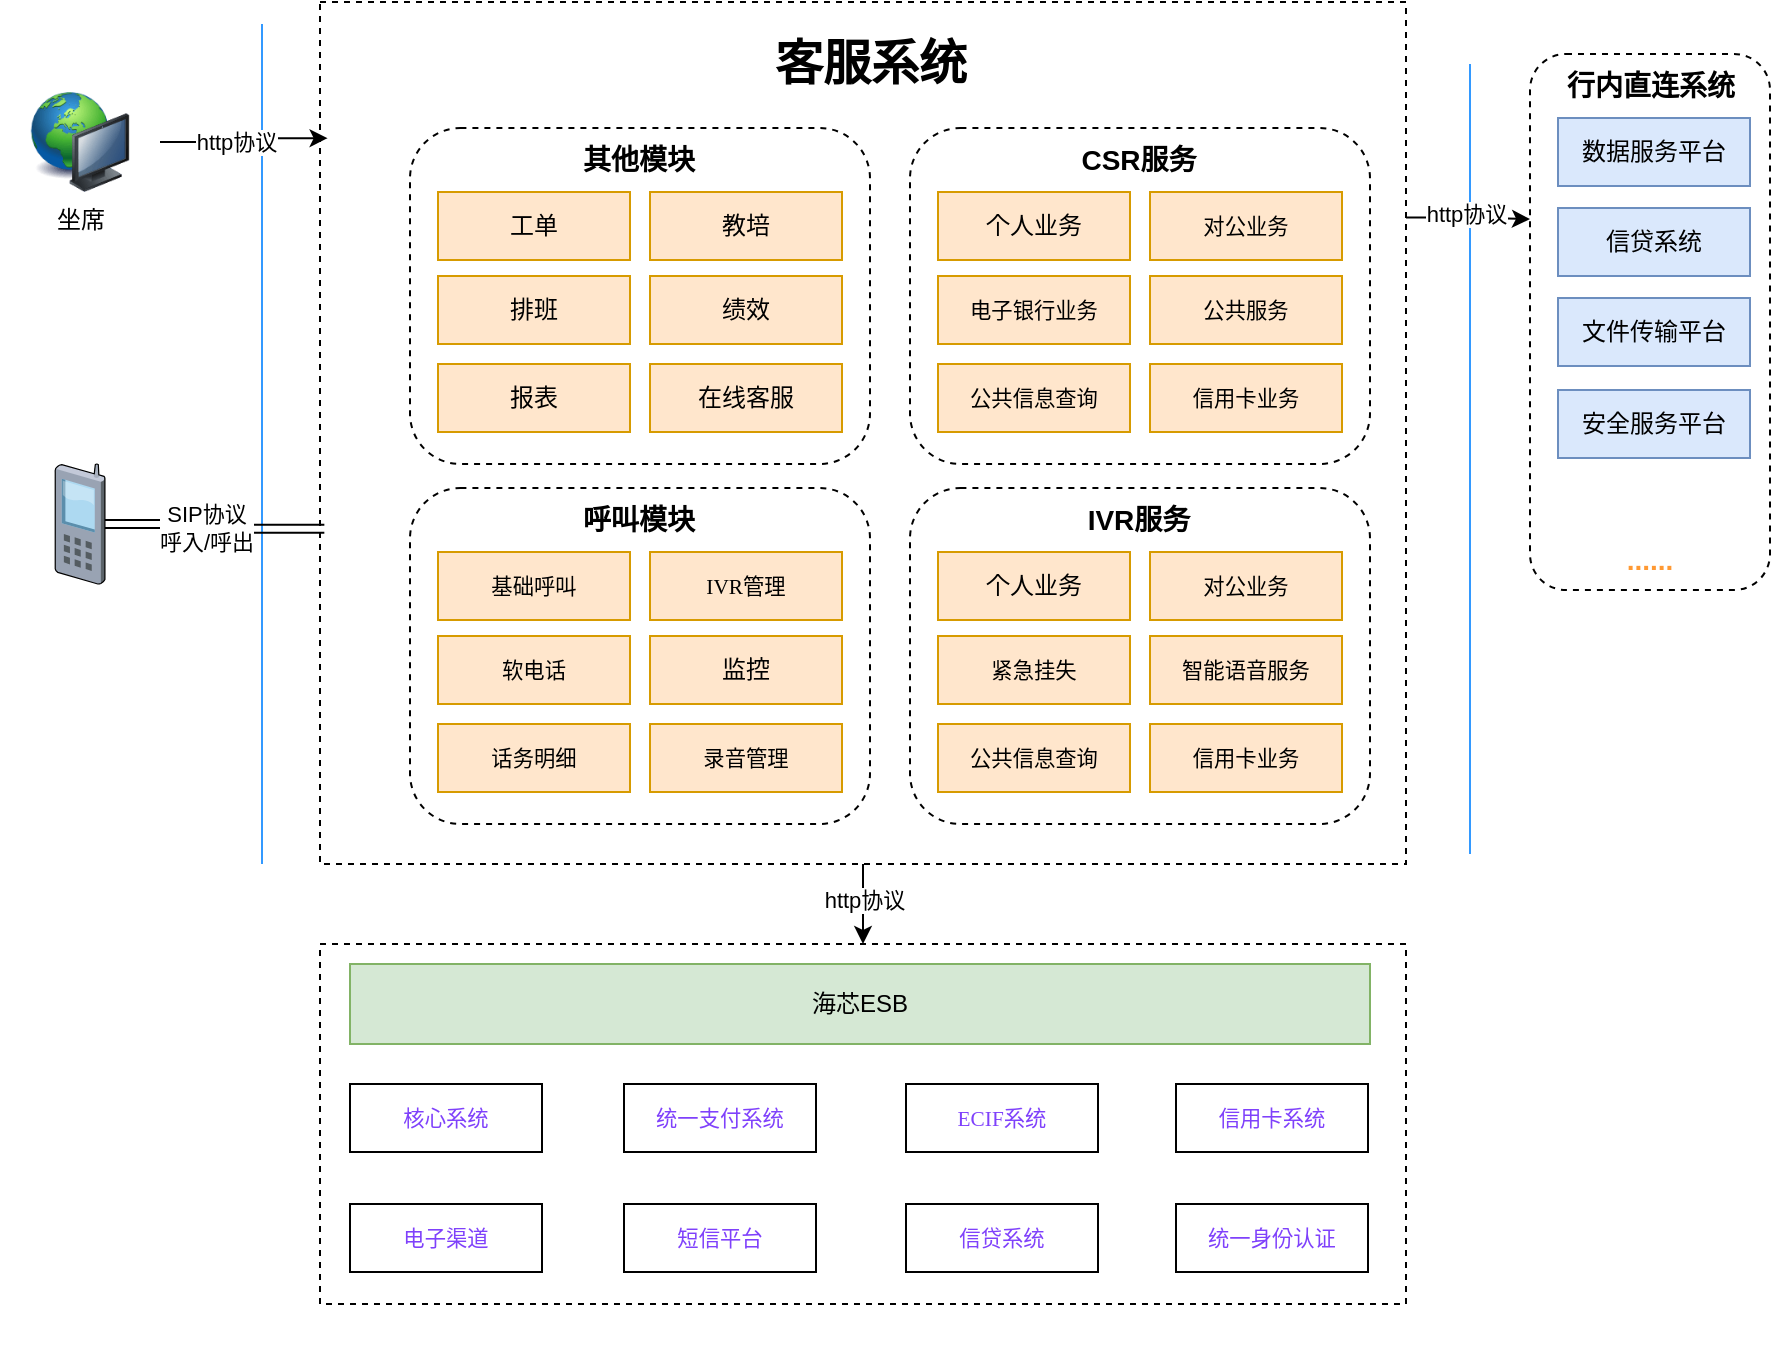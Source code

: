 <mxfile version="25.0.3">
  <diagram name="第 1 页" id="z1AS-CnwqjCaLJEhdLgM">
    <mxGraphModel dx="1172" dy="592" grid="1" gridSize="10" guides="1" tooltips="1" connect="1" arrows="1" fold="1" page="1" pageScale="1" pageWidth="827" pageHeight="1169" math="0" shadow="0">
      <root>
        <mxCell id="0" />
        <mxCell id="1" parent="0" />
        <mxCell id="5twSuYtWL3Y_KQBoELRt-119" style="edgeStyle=orthogonalEdgeStyle;rounded=0;orthogonalLoop=1;jettySize=auto;html=1;exitX=0.5;exitY=1;exitDx=0;exitDy=0;" edge="1" parent="1" source="5twSuYtWL3Y_KQBoELRt-1" target="5twSuYtWL3Y_KQBoELRt-108">
          <mxGeometry relative="1" as="geometry">
            <mxPoint x="436.235" y="510" as="targetPoint" />
          </mxGeometry>
        </mxCell>
        <mxCell id="5twSuYtWL3Y_KQBoELRt-121" value="http协议" style="edgeLabel;html=1;align=center;verticalAlign=middle;resizable=0;points=[];" vertex="1" connectable="0" parent="5twSuYtWL3Y_KQBoELRt-119">
          <mxGeometry x="-0.185" y="4" relative="1" as="geometry">
            <mxPoint x="-4" y="1" as="offset" />
          </mxGeometry>
        </mxCell>
        <mxCell id="5twSuYtWL3Y_KQBoELRt-1" value="" style="rounded=0;whiteSpace=wrap;html=1;dashed=1;align=center;glass=0;shadow=0;" vertex="1" parent="1">
          <mxGeometry x="165" y="29" width="543" height="431" as="geometry" />
        </mxCell>
        <mxCell id="5twSuYtWL3Y_KQBoELRt-5" value="坐席" style="image;html=1;image=img/lib/clip_art/computers/Network_128x128.png" vertex="1" parent="1">
          <mxGeometry x="5" y="74" width="80" height="50" as="geometry" />
        </mxCell>
        <mxCell id="5twSuYtWL3Y_KQBoELRt-6" value="" style="endArrow=none;html=1;rounded=0;fillColor=#dae8fc;strokeColor=#3399FF;" edge="1" parent="1">
          <mxGeometry width="50" height="50" relative="1" as="geometry">
            <mxPoint x="136" y="460" as="sourcePoint" />
            <mxPoint x="136" y="40" as="targetPoint" />
          </mxGeometry>
        </mxCell>
        <mxCell id="5twSuYtWL3Y_KQBoELRt-9" value="客服系统" style="text;strokeColor=none;fillColor=none;html=1;fontSize=24;fontStyle=1;verticalAlign=middle;align=center;" vertex="1" parent="1">
          <mxGeometry x="330" y="40" width="220" height="40" as="geometry" />
        </mxCell>
        <mxCell id="5twSuYtWL3Y_KQBoELRt-41" value="" style="endArrow=none;html=1;rounded=0;fillColor=#dae8fc;strokeColor=#3399FF;" edge="1" parent="1">
          <mxGeometry width="50" height="50" relative="1" as="geometry">
            <mxPoint x="740" y="455" as="sourcePoint" />
            <mxPoint x="740" y="60" as="targetPoint" />
          </mxGeometry>
        </mxCell>
        <mxCell id="5twSuYtWL3Y_KQBoELRt-45" value="" style="group" vertex="1" connectable="0" parent="1">
          <mxGeometry x="770" y="53" width="120" height="270" as="geometry" />
        </mxCell>
        <mxCell id="5twSuYtWL3Y_KQBoELRt-46" value="" style="rounded=1;whiteSpace=wrap;html=1;dashed=1;" vertex="1" parent="5twSuYtWL3Y_KQBoELRt-45">
          <mxGeometry y="2" width="120" height="268" as="geometry" />
        </mxCell>
        <mxCell id="5twSuYtWL3Y_KQBoELRt-47" value="&lt;font style=&quot;font-size: 14px;&quot;&gt;行内直连系统&lt;/font&gt;" style="text;strokeColor=none;fillColor=none;html=1;fontSize=24;fontStyle=1;verticalAlign=middle;align=center;" vertex="1" parent="5twSuYtWL3Y_KQBoELRt-45">
          <mxGeometry x="10" width="100" height="30" as="geometry" />
        </mxCell>
        <mxCell id="5twSuYtWL3Y_KQBoELRt-48" value="数据服务平台" style="rounded=0;whiteSpace=wrap;html=1;fillColor=#dae8fc;strokeColor=#6c8ebf;" vertex="1" parent="5twSuYtWL3Y_KQBoELRt-45">
          <mxGeometry x="14" y="34" width="96" height="34" as="geometry" />
        </mxCell>
        <mxCell id="5twSuYtWL3Y_KQBoELRt-49" value="信贷系统" style="rounded=0;whiteSpace=wrap;html=1;fillColor=#dae8fc;strokeColor=#6c8ebf;" vertex="1" parent="5twSuYtWL3Y_KQBoELRt-45">
          <mxGeometry x="14" y="79" width="96" height="34" as="geometry" />
        </mxCell>
        <mxCell id="5twSuYtWL3Y_KQBoELRt-50" value="......" style="text;html=1;strokeColor=none;fillColor=none;align=center;verticalAlign=middle;whiteSpace=wrap;rounded=0;fontStyle=1;fontColor=#FF9933;fontSize=14;" vertex="1" parent="5twSuYtWL3Y_KQBoELRt-45">
          <mxGeometry x="30" y="240" width="60" height="30" as="geometry" />
        </mxCell>
        <mxCell id="5twSuYtWL3Y_KQBoELRt-52" value="文件传输平台" style="rounded=0;whiteSpace=wrap;html=1;fillColor=#dae8fc;strokeColor=#6c8ebf;" vertex="1" parent="5twSuYtWL3Y_KQBoELRt-45">
          <mxGeometry x="14" y="124" width="96" height="34" as="geometry" />
        </mxCell>
        <mxCell id="5twSuYtWL3Y_KQBoELRt-53" value="安全服务平台" style="rounded=0;whiteSpace=wrap;html=1;fillColor=#dae8fc;strokeColor=#6c8ebf;" vertex="1" parent="5twSuYtWL3Y_KQBoELRt-45">
          <mxGeometry x="14" y="170" width="96" height="34" as="geometry" />
        </mxCell>
        <mxCell id="5twSuYtWL3Y_KQBoELRt-59" value="" style="group" vertex="1" connectable="0" parent="1">
          <mxGeometry x="210" y="90" width="230" height="170" as="geometry" />
        </mxCell>
        <mxCell id="5twSuYtWL3Y_KQBoELRt-25" value="" style="rounded=1;whiteSpace=wrap;html=1;dashed=1;" vertex="1" parent="5twSuYtWL3Y_KQBoELRt-59">
          <mxGeometry y="2" width="230" height="168" as="geometry" />
        </mxCell>
        <mxCell id="5twSuYtWL3Y_KQBoELRt-26" value="&lt;font style=&quot;font-size: 14px;&quot;&gt;其他模块&lt;/font&gt;" style="text;strokeColor=none;fillColor=none;html=1;fontSize=24;fontStyle=1;verticalAlign=middle;align=center;" vertex="1" parent="5twSuYtWL3Y_KQBoELRt-59">
          <mxGeometry x="64" width="100" height="30" as="geometry" />
        </mxCell>
        <mxCell id="5twSuYtWL3Y_KQBoELRt-27" value="工单" style="rounded=0;whiteSpace=wrap;html=1;fillColor=#ffe6cc;strokeColor=#d79b00;" vertex="1" parent="5twSuYtWL3Y_KQBoELRt-59">
          <mxGeometry x="14" y="34" width="96" height="34" as="geometry" />
        </mxCell>
        <mxCell id="5twSuYtWL3Y_KQBoELRt-28" value="排班" style="rounded=0;whiteSpace=wrap;html=1;fillColor=#ffe6cc;strokeColor=#d79b00;" vertex="1" parent="5twSuYtWL3Y_KQBoELRt-59">
          <mxGeometry x="14" y="76" width="96" height="34" as="geometry" />
        </mxCell>
        <mxCell id="5twSuYtWL3Y_KQBoELRt-54" value="教培" style="rounded=0;whiteSpace=wrap;html=1;fillColor=#ffe6cc;strokeColor=#d79b00;" vertex="1" parent="5twSuYtWL3Y_KQBoELRt-59">
          <mxGeometry x="120" y="34" width="96" height="34" as="geometry" />
        </mxCell>
        <mxCell id="5twSuYtWL3Y_KQBoELRt-56" value="绩效" style="rounded=0;whiteSpace=wrap;html=1;fillColor=#ffe6cc;strokeColor=#d79b00;" vertex="1" parent="5twSuYtWL3Y_KQBoELRt-59">
          <mxGeometry x="120" y="76" width="96" height="34" as="geometry" />
        </mxCell>
        <mxCell id="5twSuYtWL3Y_KQBoELRt-57" value="报表" style="rounded=0;whiteSpace=wrap;html=1;fillColor=#ffe6cc;strokeColor=#d79b00;" vertex="1" parent="5twSuYtWL3Y_KQBoELRt-59">
          <mxGeometry x="14" y="120" width="96" height="34" as="geometry" />
        </mxCell>
        <mxCell id="5twSuYtWL3Y_KQBoELRt-58" value="在线客服" style="rounded=0;whiteSpace=wrap;html=1;fillColor=#ffe6cc;strokeColor=#d79b00;" vertex="1" parent="5twSuYtWL3Y_KQBoELRt-59">
          <mxGeometry x="120" y="120" width="96" height="34" as="geometry" />
        </mxCell>
        <mxCell id="5twSuYtWL3Y_KQBoELRt-60" value="" style="group;fontColor=default;" vertex="1" connectable="0" parent="1">
          <mxGeometry x="460" y="90" width="230" height="170" as="geometry" />
        </mxCell>
        <mxCell id="5twSuYtWL3Y_KQBoELRt-61" value="" style="rounded=1;whiteSpace=wrap;html=1;dashed=1;" vertex="1" parent="5twSuYtWL3Y_KQBoELRt-60">
          <mxGeometry y="2" width="230" height="168" as="geometry" />
        </mxCell>
        <mxCell id="5twSuYtWL3Y_KQBoELRt-62" value="&lt;font style=&quot;font-size: 14px;&quot;&gt;CSR服务&lt;/font&gt;" style="text;strokeColor=none;fillColor=none;html=1;fontSize=24;fontStyle=1;verticalAlign=middle;align=center;" vertex="1" parent="5twSuYtWL3Y_KQBoELRt-60">
          <mxGeometry x="64" width="100" height="30" as="geometry" />
        </mxCell>
        <mxCell id="5twSuYtWL3Y_KQBoELRt-63" value="个人业务" style="rounded=0;whiteSpace=wrap;html=1;fillColor=#ffe6cc;strokeColor=#d79b00;" vertex="1" parent="5twSuYtWL3Y_KQBoELRt-60">
          <mxGeometry x="14" y="34" width="96" height="34" as="geometry" />
        </mxCell>
        <mxCell id="5twSuYtWL3Y_KQBoELRt-64" value="&lt;span style=&quot;font-family: &amp;quot;Microsoft YaHei&amp;quot;; font-size: 8pt; background-color: transparent;&quot;&gt;电子银行业务&lt;/span&gt;" style="rounded=0;whiteSpace=wrap;html=1;fillColor=#ffe6cc;strokeColor=#d79b00;fontColor=default;" vertex="1" parent="5twSuYtWL3Y_KQBoELRt-60">
          <mxGeometry x="14" y="76" width="96" height="34" as="geometry" />
        </mxCell>
        <mxCell id="5twSuYtWL3Y_KQBoELRt-65" value="&lt;span style=&quot;font-family: &amp;quot;Microsoft YaHei&amp;quot;; font-size: 8pt; background-color: transparent;&quot;&gt;对公业务&lt;/span&gt;" style="rounded=0;whiteSpace=wrap;html=1;fillColor=#ffe6cc;strokeColor=#d79b00;fontColor=default;" vertex="1" parent="5twSuYtWL3Y_KQBoELRt-60">
          <mxGeometry x="120" y="34" width="96" height="34" as="geometry" />
        </mxCell>
        <mxCell id="5twSuYtWL3Y_KQBoELRt-66" value="&lt;span style=&quot;font-family: &amp;quot;Microsoft YaHei&amp;quot;; font-size: 8pt; background-color: transparent;&quot;&gt;公共服务&lt;/span&gt;" style="rounded=0;whiteSpace=wrap;html=1;fillColor=#ffe6cc;strokeColor=#d79b00;fontColor=default;" vertex="1" parent="5twSuYtWL3Y_KQBoELRt-60">
          <mxGeometry x="120" y="76" width="96" height="34" as="geometry" />
        </mxCell>
        <mxCell id="5twSuYtWL3Y_KQBoELRt-67" value="&lt;span style=&quot;font-family: &amp;quot;Microsoft YaHei&amp;quot;; font-size: 8pt; background-color: transparent;&quot;&gt;公共信息查询&lt;/span&gt;" style="rounded=0;whiteSpace=wrap;html=1;fillColor=#ffe6cc;strokeColor=#d79b00;fontColor=default;" vertex="1" parent="5twSuYtWL3Y_KQBoELRt-60">
          <mxGeometry x="14" y="120" width="96" height="34" as="geometry" />
        </mxCell>
        <mxCell id="5twSuYtWL3Y_KQBoELRt-68" value="&lt;span style=&quot;font-family: &amp;quot;Microsoft YaHei&amp;quot;; font-size: 8pt; background-color: transparent;&quot;&gt;信用卡业务&lt;/span&gt;" style="rounded=0;whiteSpace=wrap;html=1;fillColor=#ffe6cc;strokeColor=#d79b00;fontColor=default;" vertex="1" parent="5twSuYtWL3Y_KQBoELRt-60">
          <mxGeometry x="120" y="120" width="96" height="34" as="geometry" />
        </mxCell>
        <mxCell id="5twSuYtWL3Y_KQBoELRt-73" value="" style="group" vertex="1" connectable="0" parent="1">
          <mxGeometry x="210" y="270" width="230" height="170" as="geometry" />
        </mxCell>
        <mxCell id="5twSuYtWL3Y_KQBoELRt-74" value="" style="rounded=1;whiteSpace=wrap;html=1;dashed=1;" vertex="1" parent="5twSuYtWL3Y_KQBoELRt-73">
          <mxGeometry y="2" width="230" height="168" as="geometry" />
        </mxCell>
        <mxCell id="5twSuYtWL3Y_KQBoELRt-75" value="&lt;font style=&quot;font-size: 14px;&quot;&gt;呼叫模块&lt;/font&gt;" style="text;strokeColor=none;fillColor=none;html=1;fontSize=24;fontStyle=1;verticalAlign=middle;align=center;" vertex="1" parent="5twSuYtWL3Y_KQBoELRt-73">
          <mxGeometry x="64" width="100" height="30" as="geometry" />
        </mxCell>
        <mxCell id="5twSuYtWL3Y_KQBoELRt-76" value="&lt;span style=&quot;font-family: &amp;quot;Microsoft YaHei&amp;quot;; font-size: 8pt; background-color: transparent;&quot;&gt;基础呼叫&lt;/span&gt;" style="rounded=0;whiteSpace=wrap;html=1;fillColor=#ffe6cc;strokeColor=#d79b00;fontColor=#000000;" vertex="1" parent="5twSuYtWL3Y_KQBoELRt-73">
          <mxGeometry x="14" y="34" width="96" height="34" as="geometry" />
        </mxCell>
        <mxCell id="5twSuYtWL3Y_KQBoELRt-77" value="&lt;span style=&quot;font-family: &amp;quot;Microsoft YaHei&amp;quot;; font-size: 8pt; background-color: transparent;&quot;&gt;软电话&lt;/span&gt;" style="rounded=0;whiteSpace=wrap;html=1;fillColor=#ffe6cc;strokeColor=#d79b00;fontColor=#000000;" vertex="1" parent="5twSuYtWL3Y_KQBoELRt-73">
          <mxGeometry x="14" y="76" width="96" height="34" as="geometry" />
        </mxCell>
        <mxCell id="5twSuYtWL3Y_KQBoELRt-78" value="&lt;span style=&quot;font-family: &amp;quot;Microsoft YaHei&amp;quot;; font-size: 8pt; background-color: transparent;&quot;&gt;IVR管理&lt;/span&gt;" style="rounded=0;whiteSpace=wrap;html=1;fillColor=#ffe6cc;strokeColor=#d79b00;fontColor=#000000;" vertex="1" parent="5twSuYtWL3Y_KQBoELRt-73">
          <mxGeometry x="120" y="34" width="96" height="34" as="geometry" />
        </mxCell>
        <mxCell id="5twSuYtWL3Y_KQBoELRt-79" value="监控" style="rounded=0;whiteSpace=wrap;html=1;fillColor=#ffe6cc;strokeColor=#d79b00;" vertex="1" parent="5twSuYtWL3Y_KQBoELRt-73">
          <mxGeometry x="120" y="76" width="96" height="34" as="geometry" />
        </mxCell>
        <mxCell id="5twSuYtWL3Y_KQBoELRt-80" value="&lt;span style=&quot;font-family: &amp;quot;Microsoft YaHei&amp;quot;; font-size: 8pt; background-color: transparent;&quot;&gt;话务明细&lt;/span&gt;" style="rounded=0;whiteSpace=wrap;html=1;fillColor=#ffe6cc;strokeColor=#d79b00;fontColor=#000000;" vertex="1" parent="5twSuYtWL3Y_KQBoELRt-73">
          <mxGeometry x="14" y="120" width="96" height="34" as="geometry" />
        </mxCell>
        <mxCell id="5twSuYtWL3Y_KQBoELRt-81" value="&lt;span style=&quot;font-family: &amp;quot;Microsoft YaHei&amp;quot;; font-size: 8pt; background-color: transparent;&quot;&gt;录音管理&lt;/span&gt;" style="rounded=0;whiteSpace=wrap;html=1;fillColor=#ffe6cc;strokeColor=#d79b00;fontColor=#000000;" vertex="1" parent="5twSuYtWL3Y_KQBoELRt-73">
          <mxGeometry x="120" y="120" width="96" height="34" as="geometry" />
        </mxCell>
        <mxCell id="5twSuYtWL3Y_KQBoELRt-82" value="" style="group;fontColor=default;" vertex="1" connectable="0" parent="1">
          <mxGeometry x="460" y="270" width="230" height="170" as="geometry" />
        </mxCell>
        <mxCell id="5twSuYtWL3Y_KQBoELRt-83" value="" style="rounded=1;whiteSpace=wrap;html=1;dashed=1;" vertex="1" parent="5twSuYtWL3Y_KQBoELRt-82">
          <mxGeometry y="2" width="230" height="168" as="geometry" />
        </mxCell>
        <mxCell id="5twSuYtWL3Y_KQBoELRt-84" value="&lt;font style=&quot;font-size: 14px;&quot;&gt;IVR服务&lt;/font&gt;" style="text;strokeColor=none;fillColor=none;html=1;fontSize=24;fontStyle=1;verticalAlign=middle;align=center;" vertex="1" parent="5twSuYtWL3Y_KQBoELRt-82">
          <mxGeometry x="64" width="100" height="30" as="geometry" />
        </mxCell>
        <mxCell id="5twSuYtWL3Y_KQBoELRt-85" value="个人业务" style="rounded=0;whiteSpace=wrap;html=1;fillColor=#ffe6cc;strokeColor=#d79b00;" vertex="1" parent="5twSuYtWL3Y_KQBoELRt-82">
          <mxGeometry x="14" y="34" width="96" height="34" as="geometry" />
        </mxCell>
        <mxCell id="5twSuYtWL3Y_KQBoELRt-86" value="&lt;span style=&quot;font-family: &amp;quot;Microsoft YaHei&amp;quot;; font-size: 8pt; background-color: transparent;&quot;&gt;紧急挂失&lt;/span&gt;" style="rounded=0;whiteSpace=wrap;html=1;fillColor=#ffe6cc;strokeColor=#d79b00;fontColor=default;" vertex="1" parent="5twSuYtWL3Y_KQBoELRt-82">
          <mxGeometry x="14" y="76" width="96" height="34" as="geometry" />
        </mxCell>
        <mxCell id="5twSuYtWL3Y_KQBoELRt-87" value="&lt;span style=&quot;font-family: &amp;quot;Microsoft YaHei&amp;quot;; font-size: 8pt; background-color: transparent;&quot;&gt;对公业务&lt;/span&gt;" style="rounded=0;whiteSpace=wrap;html=1;fillColor=#ffe6cc;strokeColor=#d79b00;fontColor=default;" vertex="1" parent="5twSuYtWL3Y_KQBoELRt-82">
          <mxGeometry x="120" y="34" width="96" height="34" as="geometry" />
        </mxCell>
        <mxCell id="5twSuYtWL3Y_KQBoELRt-88" value="&lt;span style=&quot;font-family: &amp;quot;Microsoft YaHei&amp;quot;; font-size: 8pt; background-color: transparent;&quot;&gt;智能语音服务&lt;/span&gt;" style="rounded=0;whiteSpace=wrap;html=1;fillColor=#ffe6cc;strokeColor=#d79b00;fontColor=default;" vertex="1" parent="5twSuYtWL3Y_KQBoELRt-82">
          <mxGeometry x="120" y="76" width="96" height="34" as="geometry" />
        </mxCell>
        <mxCell id="5twSuYtWL3Y_KQBoELRt-89" value="&lt;span style=&quot;font-family: &amp;quot;Microsoft YaHei&amp;quot;; font-size: 8pt; background-color: transparent;&quot;&gt;公共信息查询&lt;/span&gt;" style="rounded=0;whiteSpace=wrap;html=1;fillColor=#ffe6cc;strokeColor=#d79b00;fontColor=default;" vertex="1" parent="5twSuYtWL3Y_KQBoELRt-82">
          <mxGeometry x="14" y="120" width="96" height="34" as="geometry" />
        </mxCell>
        <mxCell id="5twSuYtWL3Y_KQBoELRt-90" value="&lt;span style=&quot;font-family: &amp;quot;Microsoft YaHei&amp;quot;; font-size: 8pt; background-color: transparent;&quot;&gt;信用卡业务&lt;/span&gt;" style="rounded=0;whiteSpace=wrap;html=1;fillColor=#ffe6cc;strokeColor=#d79b00;fontColor=default;" vertex="1" parent="5twSuYtWL3Y_KQBoELRt-82">
          <mxGeometry x="120" y="120" width="96" height="34" as="geometry" />
        </mxCell>
        <mxCell id="5twSuYtWL3Y_KQBoELRt-91" style="edgeStyle=orthogonalEdgeStyle;rounded=0;orthogonalLoop=1;jettySize=auto;html=1;exitX=1;exitY=0.5;exitDx=0;exitDy=0;entryX=0.007;entryY=0.158;entryDx=0;entryDy=0;entryPerimeter=0;" edge="1" parent="1" source="5twSuYtWL3Y_KQBoELRt-5" target="5twSuYtWL3Y_KQBoELRt-1">
          <mxGeometry relative="1" as="geometry">
            <mxPoint x="141.887" y="115.019" as="targetPoint" />
          </mxGeometry>
        </mxCell>
        <mxCell id="5twSuYtWL3Y_KQBoELRt-92" value="http协议" style="edgeLabel;html=1;align=center;verticalAlign=middle;resizable=0;points=[];" vertex="1" connectable="0" parent="5twSuYtWL3Y_KQBoELRt-91">
          <mxGeometry x="-0.059" y="2" relative="1" as="geometry">
            <mxPoint as="offset" />
          </mxGeometry>
        </mxCell>
        <mxCell id="5twSuYtWL3Y_KQBoELRt-93" style="edgeStyle=orthogonalEdgeStyle;rounded=0;orthogonalLoop=1;jettySize=auto;html=1;exitX=1;exitY=0.25;exitDx=0;exitDy=0;entryX=0;entryY=0.308;entryDx=0;entryDy=0;entryPerimeter=0;" edge="1" parent="1" source="5twSuYtWL3Y_KQBoELRt-1" target="5twSuYtWL3Y_KQBoELRt-46">
          <mxGeometry relative="1" as="geometry" />
        </mxCell>
        <mxCell id="5twSuYtWL3Y_KQBoELRt-94" value="http协议" style="edgeLabel;html=1;align=center;verticalAlign=middle;resizable=0;points=[];" vertex="1" connectable="0" parent="5twSuYtWL3Y_KQBoELRt-93">
          <mxGeometry x="-0.074" y="2" relative="1" as="geometry">
            <mxPoint x="1" as="offset" />
          </mxGeometry>
        </mxCell>
        <mxCell id="5twSuYtWL3Y_KQBoELRt-97" value="" style="edgeStyle=orthogonalEdgeStyle;rounded=0;orthogonalLoop=1;jettySize=auto;html=1;entryX=0.004;entryY=0.611;entryDx=0;entryDy=0;entryPerimeter=0;shape=link;" edge="1" parent="1" source="5twSuYtWL3Y_KQBoELRt-96" target="5twSuYtWL3Y_KQBoELRt-1">
          <mxGeometry relative="1" as="geometry" />
        </mxCell>
        <mxCell id="5twSuYtWL3Y_KQBoELRt-102" value="SIP协议&lt;div&gt;呼入/呼出&lt;/div&gt;" style="edgeLabel;html=1;align=center;verticalAlign=middle;resizable=0;points=[];" vertex="1" connectable="0" parent="5twSuYtWL3Y_KQBoELRt-97">
          <mxGeometry x="-0.005" y="-1" relative="1" as="geometry">
            <mxPoint x="-3" as="offset" />
          </mxGeometry>
        </mxCell>
        <mxCell id="5twSuYtWL3Y_KQBoELRt-96" value="" style="verticalLabelPosition=bottom;sketch=0;aspect=fixed;html=1;verticalAlign=top;strokeColor=none;align=center;outlineConnect=0;shape=mxgraph.citrix.cell_phone;" vertex="1" parent="1">
          <mxGeometry x="32.5" y="260" width="25" height="60" as="geometry" />
        </mxCell>
        <mxCell id="5twSuYtWL3Y_KQBoELRt-118" value="" style="group" vertex="1" connectable="0" parent="1">
          <mxGeometry x="165" y="500" width="543" height="200" as="geometry" />
        </mxCell>
        <mxCell id="5twSuYtWL3Y_KQBoELRt-108" value="" style="rounded=0;whiteSpace=wrap;html=1;dashed=1;align=center;glass=0;shadow=0;" vertex="1" parent="5twSuYtWL3Y_KQBoELRt-118">
          <mxGeometry width="543" height="180" as="geometry" />
        </mxCell>
        <mxCell id="5twSuYtWL3Y_KQBoELRt-109" value="海芯ESB" style="rounded=0;whiteSpace=wrap;html=1;fillColor=#d5e8d4;strokeColor=#82b366;" vertex="1" parent="5twSuYtWL3Y_KQBoELRt-118">
          <mxGeometry x="15" y="10" width="510" height="40" as="geometry" />
        </mxCell>
        <mxCell id="5twSuYtWL3Y_KQBoELRt-110" value="&lt;span style=&quot;font-family:&#39;Microsoft YaHei&#39;; font-size:8pt; color:#7f41fb; background-color:transparent;&quot;&gt;核心系统&lt;/span&gt;" style="rounded=0;whiteSpace=wrap;html=1;" vertex="1" parent="5twSuYtWL3Y_KQBoELRt-118">
          <mxGeometry x="15" y="70" width="96" height="34" as="geometry" />
        </mxCell>
        <mxCell id="5twSuYtWL3Y_KQBoELRt-111" value="&lt;span style=&quot;font-family:&#39;Microsoft YaHei&#39;; font-size:8pt; color:#7f41fb; background-color:transparent;&quot;&gt;统一支付系统&lt;/span&gt;" style="rounded=0;whiteSpace=wrap;html=1;" vertex="1" parent="5twSuYtWL3Y_KQBoELRt-118">
          <mxGeometry x="152" y="70" width="96" height="34" as="geometry" />
        </mxCell>
        <mxCell id="5twSuYtWL3Y_KQBoELRt-112" value="&lt;span style=&quot;font-family:&#39;Microsoft YaHei&#39;; font-size:8pt; color:#7f41fb; background-color:transparent;&quot;&gt;ECIF系统&lt;/span&gt;" style="rounded=0;whiteSpace=wrap;html=1;" vertex="1" parent="5twSuYtWL3Y_KQBoELRt-118">
          <mxGeometry x="293" y="70" width="96" height="34" as="geometry" />
        </mxCell>
        <mxCell id="5twSuYtWL3Y_KQBoELRt-113" value="&lt;span style=&quot;font-family:&#39;Microsoft YaHei&#39;; font-size:8pt; color:#7f41fb; background-color:transparent;&quot;&gt;信用卡系统&lt;/span&gt;" style="rounded=0;whiteSpace=wrap;html=1;" vertex="1" parent="5twSuYtWL3Y_KQBoELRt-118">
          <mxGeometry x="428" y="70" width="96" height="34" as="geometry" />
        </mxCell>
        <mxCell id="5twSuYtWL3Y_KQBoELRt-114" value="&lt;span style=&quot;font-family:&#39;Microsoft YaHei&#39;; font-size:8pt; color:#7f41fb; background-color:transparent;&quot;&gt;电子渠道&lt;/span&gt;" style="rounded=0;whiteSpace=wrap;html=1;" vertex="1" parent="5twSuYtWL3Y_KQBoELRt-118">
          <mxGeometry x="15" y="130" width="96" height="34" as="geometry" />
        </mxCell>
        <mxCell id="5twSuYtWL3Y_KQBoELRt-115" value="&lt;span style=&quot;font-family:&#39;Microsoft YaHei&#39;; font-size:8pt; color:#7f41fb; background-color:transparent;&quot;&gt;短信平台&lt;/span&gt;" style="rounded=0;whiteSpace=wrap;html=1;" vertex="1" parent="5twSuYtWL3Y_KQBoELRt-118">
          <mxGeometry x="152" y="130" width="96" height="34" as="geometry" />
        </mxCell>
        <mxCell id="5twSuYtWL3Y_KQBoELRt-116" value="&lt;span style=&quot;font-family:&#39;Microsoft YaHei&#39;; font-size:8pt; color:#7f41fb; background-color:transparent;&quot;&gt;信贷系统&lt;/span&gt;" style="rounded=0;whiteSpace=wrap;html=1;" vertex="1" parent="5twSuYtWL3Y_KQBoELRt-118">
          <mxGeometry x="293" y="130" width="96" height="34" as="geometry" />
        </mxCell>
        <mxCell id="5twSuYtWL3Y_KQBoELRt-117" value="&lt;span style=&quot;font-family:&#39;Microsoft YaHei&#39;; font-size:8pt; color:#7f41fb; background-color:transparent;&quot;&gt;统一身份认证&lt;/span&gt;" style="rounded=0;whiteSpace=wrap;html=1;" vertex="1" parent="5twSuYtWL3Y_KQBoELRt-118">
          <mxGeometry x="428" y="130" width="96" height="34" as="geometry" />
        </mxCell>
      </root>
    </mxGraphModel>
  </diagram>
</mxfile>
